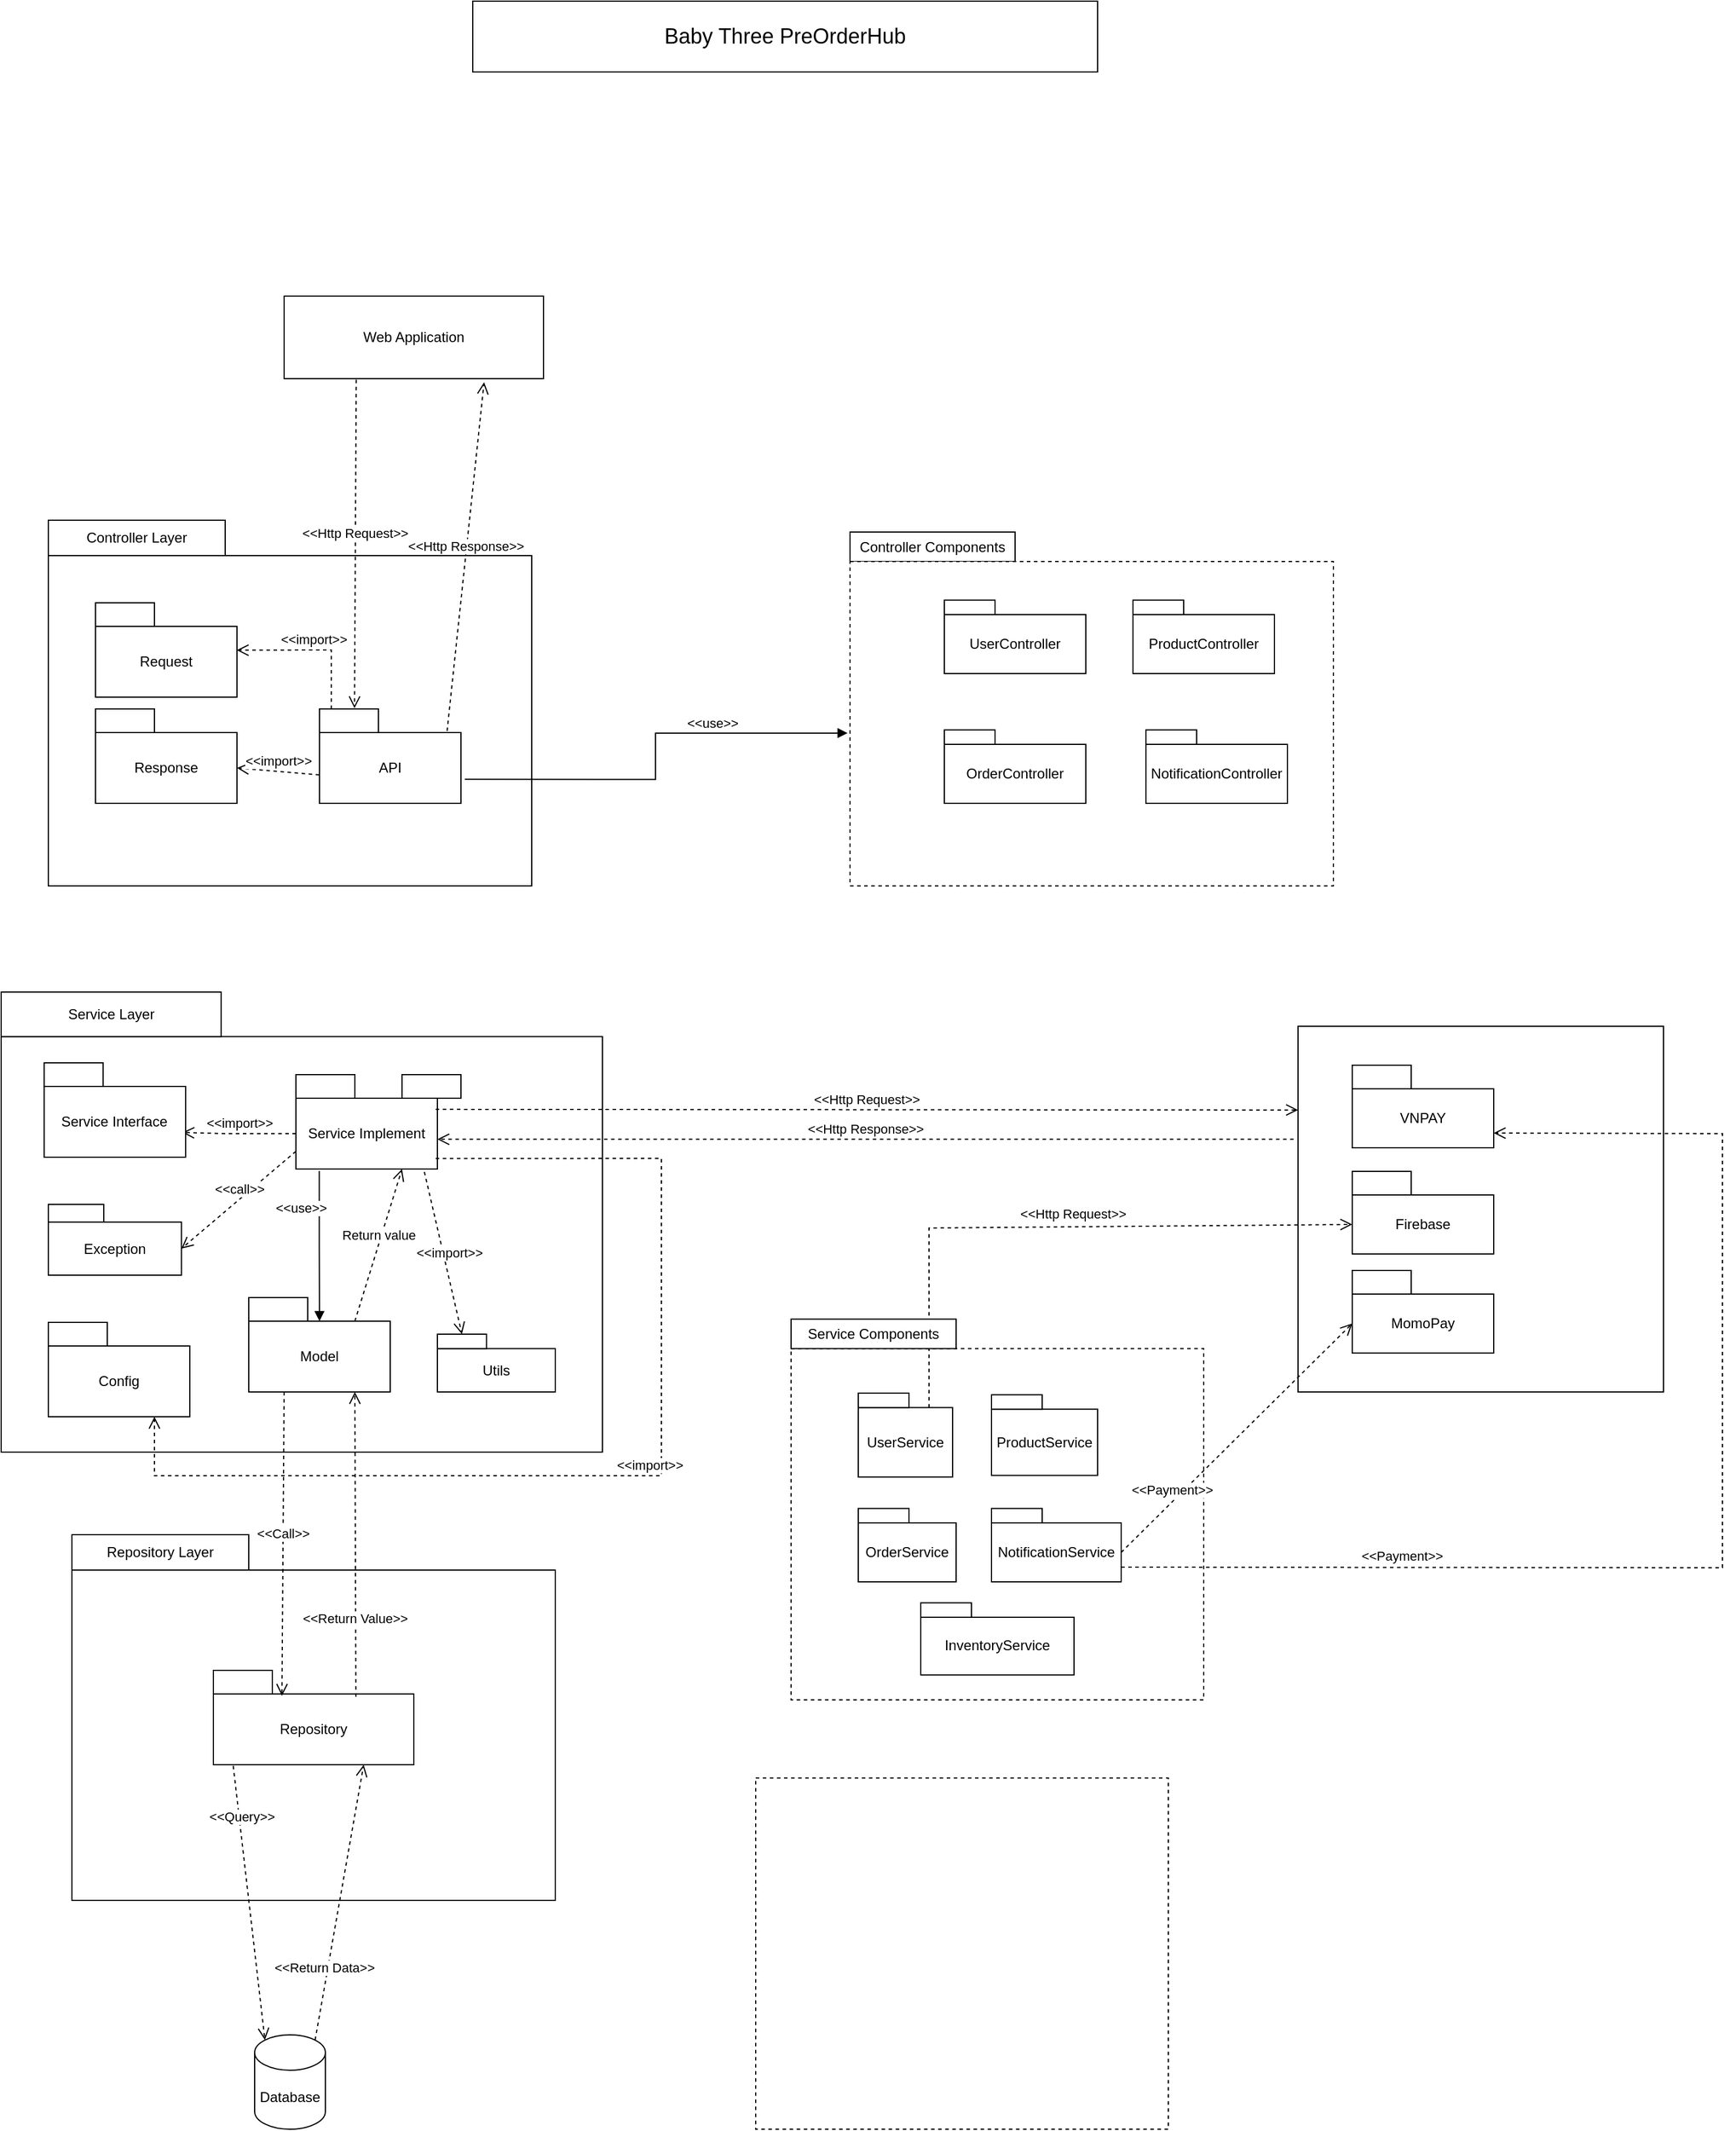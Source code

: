 <mxfile version="26.0.16">
  <diagram name="Trang-1" id="3V1mbge0oOwgzor044g2">
    <mxGraphModel dx="1149" dy="691" grid="1" gridSize="10" guides="1" tooltips="1" connect="1" arrows="1" fold="1" page="1" pageScale="1" pageWidth="827" pageHeight="1169" math="0" shadow="0">
      <root>
        <mxCell id="0" />
        <mxCell id="1" parent="0" />
        <mxCell id="uCpHYPL4uAlhx9UP-cmn-113" value="" style="rounded=0;whiteSpace=wrap;html=1;dashed=1;" vertex="1" parent="1">
          <mxGeometry x="770" y="1172.25" width="350" height="297.75" as="geometry" />
        </mxCell>
        <mxCell id="uCpHYPL4uAlhx9UP-cmn-18" value="" style="rounded=0;whiteSpace=wrap;html=1;container=0;" vertex="1" parent="1">
          <mxGeometry x="100" y="907.742" width="510.0" height="352.258" as="geometry" />
        </mxCell>
        <mxCell id="uCpHYPL4uAlhx9UP-cmn-2" value="Web Application" style="rounded=0;whiteSpace=wrap;html=1;" vertex="1" parent="1">
          <mxGeometry x="340" y="280" width="220" height="70" as="geometry" />
        </mxCell>
        <mxCell id="uCpHYPL4uAlhx9UP-cmn-4" value="&lt;font style=&quot;font-size: 18px;&quot;&gt;Baby Three PreOrderHub&lt;/font&gt;" style="rounded=0;whiteSpace=wrap;html=1;" vertex="1" parent="1">
          <mxGeometry x="500" y="30" width="530" height="60" as="geometry" />
        </mxCell>
        <mxCell id="uCpHYPL4uAlhx9UP-cmn-21" value="" style="group" vertex="1" connectable="0" parent="1">
          <mxGeometry x="140" y="470" width="410" height="310" as="geometry" />
        </mxCell>
        <mxCell id="uCpHYPL4uAlhx9UP-cmn-16" value="" style="rounded=0;whiteSpace=wrap;html=1;" vertex="1" parent="uCpHYPL4uAlhx9UP-cmn-21">
          <mxGeometry y="30" width="410" height="280" as="geometry" />
        </mxCell>
        <mxCell id="uCpHYPL4uAlhx9UP-cmn-17" value="Controller Layer" style="rounded=0;whiteSpace=wrap;html=1;" vertex="1" parent="uCpHYPL4uAlhx9UP-cmn-21">
          <mxGeometry width="150" height="30" as="geometry" />
        </mxCell>
        <mxCell id="uCpHYPL4uAlhx9UP-cmn-25" value="Request" style="rounded=0;whiteSpace=wrap;html=1;" vertex="1" parent="uCpHYPL4uAlhx9UP-cmn-21">
          <mxGeometry x="40" y="90" width="120" height="60" as="geometry" />
        </mxCell>
        <mxCell id="uCpHYPL4uAlhx9UP-cmn-33" value="Response" style="rounded=0;whiteSpace=wrap;html=1;" vertex="1" parent="uCpHYPL4uAlhx9UP-cmn-21">
          <mxGeometry x="40" y="180" width="120" height="60" as="geometry" />
        </mxCell>
        <mxCell id="uCpHYPL4uAlhx9UP-cmn-34" value="API" style="rounded=0;whiteSpace=wrap;html=1;" vertex="1" parent="uCpHYPL4uAlhx9UP-cmn-21">
          <mxGeometry x="230" y="180" width="120" height="60" as="geometry" />
        </mxCell>
        <mxCell id="uCpHYPL4uAlhx9UP-cmn-50" value="" style="rounded=0;whiteSpace=wrap;html=1;" vertex="1" parent="uCpHYPL4uAlhx9UP-cmn-21">
          <mxGeometry x="40" y="70" width="50" height="20" as="geometry" />
        </mxCell>
        <mxCell id="uCpHYPL4uAlhx9UP-cmn-49" value="" style="rounded=0;whiteSpace=wrap;html=1;" vertex="1" parent="uCpHYPL4uAlhx9UP-cmn-21">
          <mxGeometry x="40" y="160" width="50" height="20" as="geometry" />
        </mxCell>
        <mxCell id="uCpHYPL4uAlhx9UP-cmn-48" value="" style="rounded=0;whiteSpace=wrap;html=1;" vertex="1" parent="uCpHYPL4uAlhx9UP-cmn-21">
          <mxGeometry x="230" y="160" width="50" height="20" as="geometry" />
        </mxCell>
        <mxCell id="uCpHYPL4uAlhx9UP-cmn-56" value="&amp;lt;&amp;lt;import&amp;gt;&amp;gt;" style="html=1;verticalAlign=bottom;endArrow=open;dashed=1;endSize=8;curved=0;rounded=0;entryX=1;entryY=0.5;entryDx=0;entryDy=0;exitX=-0.002;exitY=0.598;exitDx=0;exitDy=0;exitPerimeter=0;" edge="1" parent="uCpHYPL4uAlhx9UP-cmn-21" source="uCpHYPL4uAlhx9UP-cmn-34" target="uCpHYPL4uAlhx9UP-cmn-33">
          <mxGeometry relative="1" as="geometry">
            <mxPoint x="470" y="260" as="sourcePoint" />
            <mxPoint x="473" y="80" as="targetPoint" />
            <mxPoint as="offset" />
          </mxGeometry>
        </mxCell>
        <mxCell id="uCpHYPL4uAlhx9UP-cmn-24" value="" style="group" vertex="1" connectable="0" parent="1">
          <mxGeometry x="160" y="1330" width="410" height="310" as="geometry" />
        </mxCell>
        <mxCell id="uCpHYPL4uAlhx9UP-cmn-22" value="" style="rounded=0;whiteSpace=wrap;html=1;" vertex="1" parent="uCpHYPL4uAlhx9UP-cmn-24">
          <mxGeometry y="30" width="410" height="280" as="geometry" />
        </mxCell>
        <mxCell id="uCpHYPL4uAlhx9UP-cmn-23" value="Repository Layer" style="rounded=0;whiteSpace=wrap;html=1;" vertex="1" parent="uCpHYPL4uAlhx9UP-cmn-24">
          <mxGeometry width="150" height="30" as="geometry" />
        </mxCell>
        <mxCell id="uCpHYPL4uAlhx9UP-cmn-76" value="" style="group" vertex="1" connectable="0" parent="uCpHYPL4uAlhx9UP-cmn-24">
          <mxGeometry x="120" y="115" width="170" height="80" as="geometry" />
        </mxCell>
        <mxCell id="uCpHYPL4uAlhx9UP-cmn-77" value="Repository" style="rounded=0;whiteSpace=wrap;html=1;" vertex="1" parent="uCpHYPL4uAlhx9UP-cmn-76">
          <mxGeometry y="20" width="170" height="60" as="geometry" />
        </mxCell>
        <mxCell id="uCpHYPL4uAlhx9UP-cmn-78" value="" style="rounded=0;whiteSpace=wrap;html=1;" vertex="1" parent="uCpHYPL4uAlhx9UP-cmn-76">
          <mxGeometry width="50" height="20" as="geometry" />
        </mxCell>
        <mxCell id="uCpHYPL4uAlhx9UP-cmn-32" value="Request" style="rounded=0;whiteSpace=wrap;html=1;" vertex="1" parent="1">
          <mxGeometry x="180" y="560" width="120" height="60" as="geometry" />
        </mxCell>
        <mxCell id="uCpHYPL4uAlhx9UP-cmn-35" value="" style="group" vertex="1" connectable="0" parent="1">
          <mxGeometry x="1200" y="899" width="310" height="310" as="geometry" />
        </mxCell>
        <mxCell id="uCpHYPL4uAlhx9UP-cmn-10" value="" style="whiteSpace=wrap;html=1;aspect=fixed;" vertex="1" parent="uCpHYPL4uAlhx9UP-cmn-35">
          <mxGeometry width="310" height="310" as="geometry" />
        </mxCell>
        <mxCell id="uCpHYPL4uAlhx9UP-cmn-3" value="VNPAY" style="rounded=0;whiteSpace=wrap;html=1;" vertex="1" parent="uCpHYPL4uAlhx9UP-cmn-35">
          <mxGeometry x="46" y="53" width="120" height="50" as="geometry" />
        </mxCell>
        <mxCell id="uCpHYPL4uAlhx9UP-cmn-7" value="Firebase" style="rounded=0;whiteSpace=wrap;html=1;" vertex="1" parent="uCpHYPL4uAlhx9UP-cmn-35">
          <mxGeometry x="46" y="143" width="120" height="50" as="geometry" />
        </mxCell>
        <mxCell id="uCpHYPL4uAlhx9UP-cmn-8" value="MomoPay" style="rounded=0;whiteSpace=wrap;html=1;" vertex="1" parent="uCpHYPL4uAlhx9UP-cmn-35">
          <mxGeometry x="46" y="227" width="120" height="50" as="geometry" />
        </mxCell>
        <mxCell id="uCpHYPL4uAlhx9UP-cmn-12" value="" style="rounded=0;whiteSpace=wrap;html=1;" vertex="1" parent="uCpHYPL4uAlhx9UP-cmn-35">
          <mxGeometry x="46" y="33" width="50" height="20" as="geometry" />
        </mxCell>
        <mxCell id="uCpHYPL4uAlhx9UP-cmn-13" value="" style="rounded=0;whiteSpace=wrap;html=1;" vertex="1" parent="uCpHYPL4uAlhx9UP-cmn-35">
          <mxGeometry x="46" y="123" width="50" height="20" as="geometry" />
        </mxCell>
        <mxCell id="uCpHYPL4uAlhx9UP-cmn-15" value="" style="rounded=0;whiteSpace=wrap;html=1;" vertex="1" parent="uCpHYPL4uAlhx9UP-cmn-35">
          <mxGeometry x="46" y="207" width="50" height="20" as="geometry" />
        </mxCell>
        <mxCell id="uCpHYPL4uAlhx9UP-cmn-38" value="InventoryService" style="rounded=0;whiteSpace=wrap;html=1;" vertex="1" parent="1">
          <mxGeometry x="880" y="1400" width="130" height="48.88" as="geometry" />
        </mxCell>
        <mxCell id="uCpHYPL4uAlhx9UP-cmn-39" value="NotificationService" style="rounded=0;whiteSpace=wrap;html=1;" vertex="1" parent="1">
          <mxGeometry x="940" y="1320" width="110" height="50" as="geometry" />
        </mxCell>
        <mxCell id="uCpHYPL4uAlhx9UP-cmn-40" value="OrderService" style="rounded=0;whiteSpace=wrap;html=1;" vertex="1" parent="1">
          <mxGeometry x="827" y="1320" width="83" height="50" as="geometry" />
        </mxCell>
        <mxCell id="uCpHYPL4uAlhx9UP-cmn-41" value="ProductService" style="rounded=0;whiteSpace=wrap;html=1;" vertex="1" parent="1">
          <mxGeometry x="940" y="1223.62" width="90" height="56.12" as="geometry" />
        </mxCell>
        <mxCell id="uCpHYPL4uAlhx9UP-cmn-42" value="UserService" style="rounded=0;whiteSpace=wrap;html=1;" vertex="1" parent="1">
          <mxGeometry x="827" y="1222.24" width="80" height="58.88" as="geometry" />
        </mxCell>
        <mxCell id="uCpHYPL4uAlhx9UP-cmn-54" value="&amp;lt;&amp;lt;Http Response&amp;gt;&amp;gt;" style="html=1;verticalAlign=bottom;endArrow=open;dashed=1;endSize=8;curved=0;rounded=0;exitX=0.902;exitY=-0.021;exitDx=0;exitDy=0;exitPerimeter=0;entryX=0.771;entryY=1.043;entryDx=0;entryDy=0;entryPerimeter=0;" edge="1" parent="1" source="uCpHYPL4uAlhx9UP-cmn-34" target="uCpHYPL4uAlhx9UP-cmn-2">
          <mxGeometry relative="1" as="geometry">
            <mxPoint x="610" y="450" as="sourcePoint" />
            <mxPoint x="530" y="450" as="targetPoint" />
            <mxPoint as="offset" />
          </mxGeometry>
        </mxCell>
        <mxCell id="uCpHYPL4uAlhx9UP-cmn-55" value="&amp;lt;&amp;lt;Http Request&amp;gt;&amp;gt;" style="html=1;verticalAlign=bottom;endArrow=open;dashed=1;endSize=8;curved=0;rounded=0;entryX=0.594;entryY=-0.029;entryDx=0;entryDy=0;entryPerimeter=0;exitX=0.278;exitY=1.012;exitDx=0;exitDy=0;exitPerimeter=0;" edge="1" parent="1" source="uCpHYPL4uAlhx9UP-cmn-2" target="uCpHYPL4uAlhx9UP-cmn-48">
          <mxGeometry relative="1" as="geometry">
            <mxPoint x="650" y="640" as="sourcePoint" />
            <mxPoint x="653" y="350" as="targetPoint" />
            <mxPoint as="offset" />
          </mxGeometry>
        </mxCell>
        <mxCell id="uCpHYPL4uAlhx9UP-cmn-57" value="&amp;lt;&amp;lt;import&amp;gt;&amp;gt;" style="html=1;verticalAlign=bottom;endArrow=open;dashed=1;endSize=8;curved=0;rounded=0;entryX=0.998;entryY=0.336;entryDx=0;entryDy=0;entryPerimeter=0;" edge="1" parent="1" target="uCpHYPL4uAlhx9UP-cmn-32">
          <mxGeometry relative="1" as="geometry">
            <mxPoint x="380" y="630" as="sourcePoint" />
            <mxPoint x="763" y="585" as="targetPoint" />
            <mxPoint as="offset" />
            <Array as="points">
              <mxPoint x="380" y="580" />
            </Array>
          </mxGeometry>
        </mxCell>
        <mxCell id="uCpHYPL4uAlhx9UP-cmn-19" value="Service Layer" style="rounded=0;whiteSpace=wrap;html=1;container=0;" vertex="1" parent="1">
          <mxGeometry x="100" y="870" width="186.585" height="37.742" as="geometry" />
        </mxCell>
        <mxCell id="uCpHYPL4uAlhx9UP-cmn-79" value="&amp;lt;&amp;lt;import&amp;gt;&amp;gt;" style="html=1;verticalAlign=bottom;endArrow=open;dashed=1;endSize=8;curved=0;rounded=0;entryX=0.977;entryY=0.65;entryDx=0;entryDy=0;entryPerimeter=0;exitX=0;exitY=0.5;exitDx=0;exitDy=0;" edge="1" parent="1" source="uCpHYPL4uAlhx9UP-cmn-62" target="uCpHYPL4uAlhx9UP-cmn-58">
          <mxGeometry relative="1" as="geometry">
            <mxPoint x="370" y="990" as="sourcePoint" />
            <mxPoint x="260" y="990" as="targetPoint" />
            <mxPoint as="offset" />
            <Array as="points">
              <mxPoint x="340" y="990" />
              <mxPoint x="290" y="990" />
            </Array>
          </mxGeometry>
        </mxCell>
        <mxCell id="uCpHYPL4uAlhx9UP-cmn-65" value="Exception" style="rounded=0;whiteSpace=wrap;html=1;container=0;" vertex="1" parent="1">
          <mxGeometry x="140.001" y="1065" width="112.873" height="45" as="geometry" />
        </mxCell>
        <mxCell id="uCpHYPL4uAlhx9UP-cmn-66" value="" style="rounded=0;whiteSpace=wrap;html=1;container=0;" vertex="1" parent="1">
          <mxGeometry x="140.001" y="1050" width="47.03" height="15" as="geometry" />
        </mxCell>
        <mxCell id="uCpHYPL4uAlhx9UP-cmn-63" value="" style="rounded=0;whiteSpace=wrap;html=1;container=0;" vertex="1" parent="1">
          <mxGeometry x="440" y="940" width="50" height="20" as="geometry" />
        </mxCell>
        <mxCell id="uCpHYPL4uAlhx9UP-cmn-62" value="Service Implement" style="rounded=0;whiteSpace=wrap;html=1;container=0;" vertex="1" parent="1">
          <mxGeometry x="350" y="960" width="120" height="60" as="geometry" />
        </mxCell>
        <mxCell id="uCpHYPL4uAlhx9UP-cmn-47" value="" style="rounded=0;whiteSpace=wrap;html=1;container=0;" vertex="1" parent="1">
          <mxGeometry x="350" y="940" width="50" height="20" as="geometry" />
        </mxCell>
        <mxCell id="uCpHYPL4uAlhx9UP-cmn-83" value="&amp;lt;&amp;lt;call&amp;gt;&amp;gt;" style="html=1;verticalAlign=bottom;endArrow=open;dashed=1;endSize=8;curved=0;rounded=0;entryX=1;entryY=0.5;entryDx=0;entryDy=0;exitX=0;exitY=0.75;exitDx=0;exitDy=0;" edge="1" parent="1" source="uCpHYPL4uAlhx9UP-cmn-62" target="uCpHYPL4uAlhx9UP-cmn-65">
          <mxGeometry relative="1" as="geometry">
            <mxPoint x="320" y="1060" as="sourcePoint" />
            <mxPoint x="240" y="1060" as="targetPoint" />
          </mxGeometry>
        </mxCell>
        <mxCell id="uCpHYPL4uAlhx9UP-cmn-58" value="Service Interface" style="rounded=0;whiteSpace=wrap;html=1;container=0;" vertex="1" parent="1">
          <mxGeometry x="136.44" y="950" width="120" height="60" as="geometry" />
        </mxCell>
        <mxCell id="uCpHYPL4uAlhx9UP-cmn-59" value="" style="rounded=0;whiteSpace=wrap;html=1;container=0;" vertex="1" parent="1">
          <mxGeometry x="136.44" y="930" width="50" height="20" as="geometry" />
        </mxCell>
        <mxCell id="uCpHYPL4uAlhx9UP-cmn-71" value="Config" style="rounded=0;whiteSpace=wrap;html=1;container=0;" vertex="1" parent="1">
          <mxGeometry x="140" y="1170" width="120" height="60" as="geometry" />
        </mxCell>
        <mxCell id="uCpHYPL4uAlhx9UP-cmn-72" value="" style="rounded=0;whiteSpace=wrap;html=1;container=0;" vertex="1" parent="1">
          <mxGeometry x="140" y="1150" width="50" height="20" as="geometry" />
        </mxCell>
        <mxCell id="uCpHYPL4uAlhx9UP-cmn-74" value="Model" style="rounded=0;whiteSpace=wrap;html=1;container=0;" vertex="1" parent="1">
          <mxGeometry x="310" y="1149" width="120" height="60" as="geometry" />
        </mxCell>
        <mxCell id="uCpHYPL4uAlhx9UP-cmn-75" value="" style="rounded=0;whiteSpace=wrap;html=1;container=0;" vertex="1" parent="1">
          <mxGeometry x="310" y="1129" width="50" height="20" as="geometry" />
        </mxCell>
        <mxCell id="uCpHYPL4uAlhx9UP-cmn-68" value="Utils" style="rounded=0;whiteSpace=wrap;html=1;container=0;" vertex="1" parent="1">
          <mxGeometry x="470" y="1172.25" width="100" height="36.75" as="geometry" />
        </mxCell>
        <mxCell id="uCpHYPL4uAlhx9UP-cmn-69" value="" style="rounded=0;whiteSpace=wrap;html=1;container=0;" vertex="1" parent="1">
          <mxGeometry x="470" y="1160" width="41.667" height="12.25" as="geometry" />
        </mxCell>
        <mxCell id="uCpHYPL4uAlhx9UP-cmn-85" value="&amp;lt;&amp;lt;use&amp;gt;&amp;gt;" style="endArrow=block;endFill=1;html=1;edgeStyle=orthogonalEdgeStyle;align=left;verticalAlign=top;rounded=0;exitX=0.165;exitY=1.027;exitDx=0;exitDy=0;exitPerimeter=0;entryX=0.5;entryY=0;entryDx=0;entryDy=0;" edge="1" parent="1" source="uCpHYPL4uAlhx9UP-cmn-62" target="uCpHYPL4uAlhx9UP-cmn-74">
          <mxGeometry x="-0.712" y="-40" relative="1" as="geometry">
            <mxPoint x="630" y="970" as="sourcePoint" />
            <mxPoint x="790" y="970" as="targetPoint" />
            <mxPoint x="1" as="offset" />
          </mxGeometry>
        </mxCell>
        <mxCell id="uCpHYPL4uAlhx9UP-cmn-87" value="Return value" style="html=1;verticalAlign=bottom;endArrow=open;dashed=1;endSize=8;curved=0;rounded=0;exitX=0.75;exitY=0;exitDx=0;exitDy=0;entryX=0.75;entryY=1;entryDx=0;entryDy=0;" edge="1" parent="1" source="uCpHYPL4uAlhx9UP-cmn-74" target="uCpHYPL4uAlhx9UP-cmn-62">
          <mxGeometry relative="1" as="geometry">
            <mxPoint x="584" y="1065" as="sourcePoint" />
            <mxPoint x="490" y="1070" as="targetPoint" />
            <mxPoint as="offset" />
            <Array as="points" />
          </mxGeometry>
        </mxCell>
        <mxCell id="uCpHYPL4uAlhx9UP-cmn-88" value="&amp;lt;&amp;lt;import&amp;gt;&amp;gt;" style="html=1;verticalAlign=bottom;endArrow=open;dashed=1;endSize=8;curved=0;rounded=0;entryX=0.5;entryY=0;entryDx=0;entryDy=0;exitX=0.908;exitY=1.041;exitDx=0;exitDy=0;exitPerimeter=0;" edge="1" parent="1" source="uCpHYPL4uAlhx9UP-cmn-62" target="uCpHYPL4uAlhx9UP-cmn-69">
          <mxGeometry x="0.137" y="3" relative="1" as="geometry">
            <mxPoint x="370" y="1010" as="sourcePoint" />
            <mxPoint x="276" y="1015" as="targetPoint" />
            <mxPoint as="offset" />
            <Array as="points" />
          </mxGeometry>
        </mxCell>
        <mxCell id="uCpHYPL4uAlhx9UP-cmn-89" value="&amp;lt;&amp;lt;import&amp;gt;&amp;gt;" style="html=1;verticalAlign=bottom;endArrow=open;dashed=1;endSize=8;curved=0;rounded=0;exitX=0.988;exitY=0.853;exitDx=0;exitDy=0;exitPerimeter=0;entryX=0.75;entryY=1;entryDx=0;entryDy=0;" edge="1" parent="1" source="uCpHYPL4uAlhx9UP-cmn-62" target="uCpHYPL4uAlhx9UP-cmn-71">
          <mxGeometry relative="1" as="geometry">
            <mxPoint x="770" y="1065" as="sourcePoint" />
            <mxPoint x="180" y="1280" as="targetPoint" />
            <mxPoint as="offset" />
            <Array as="points">
              <mxPoint x="660" y="1011" />
              <mxPoint x="660" y="1280" />
              <mxPoint x="230" y="1280" />
            </Array>
          </mxGeometry>
        </mxCell>
        <mxCell id="uCpHYPL4uAlhx9UP-cmn-90" value="&amp;lt;&amp;lt;Http Request&amp;gt;&amp;gt;" style="html=1;verticalAlign=bottom;endArrow=open;dashed=1;endSize=8;curved=0;rounded=0;entryX=0;entryY=0.229;entryDx=0;entryDy=0;entryPerimeter=0;exitX=0.988;exitY=0.157;exitDx=0;exitDy=0;exitPerimeter=0;" edge="1" parent="1" source="uCpHYPL4uAlhx9UP-cmn-62" target="uCpHYPL4uAlhx9UP-cmn-10">
          <mxGeometry relative="1" as="geometry">
            <mxPoint x="840" y="1070" as="sourcePoint" />
            <mxPoint x="839" y="1348" as="targetPoint" />
            <mxPoint as="offset" />
          </mxGeometry>
        </mxCell>
        <mxCell id="uCpHYPL4uAlhx9UP-cmn-91" value="&amp;lt;&amp;lt;Http Response&amp;gt;&amp;gt;" style="html=1;verticalAlign=bottom;endArrow=open;dashed=1;endSize=8;curved=0;rounded=0;exitX=-0.012;exitY=0.309;exitDx=0;exitDy=0;exitPerimeter=0;entryX=1;entryY=0.58;entryDx=0;entryDy=0;entryPerimeter=0;" edge="1" parent="1" source="uCpHYPL4uAlhx9UP-cmn-10" target="uCpHYPL4uAlhx9UP-cmn-62">
          <mxGeometry relative="1" as="geometry">
            <mxPoint x="840" y="1376" as="sourcePoint" />
            <mxPoint x="872" y="1080" as="targetPoint" />
            <mxPoint as="offset" />
          </mxGeometry>
        </mxCell>
        <mxCell id="uCpHYPL4uAlhx9UP-cmn-92" value="&amp;lt;&amp;lt;Call&amp;gt;&amp;gt;" style="html=1;verticalAlign=bottom;endArrow=open;dashed=1;endSize=8;curved=0;rounded=0;exitX=0.25;exitY=1;exitDx=0;exitDy=0;entryX=0.342;entryY=0.027;entryDx=0;entryDy=0;entryPerimeter=0;" edge="1" parent="1" source="uCpHYPL4uAlhx9UP-cmn-74" target="uCpHYPL4uAlhx9UP-cmn-77">
          <mxGeometry relative="1" as="geometry">
            <mxPoint x="730" y="1440" as="sourcePoint" />
            <mxPoint x="650" y="1440" as="targetPoint" />
          </mxGeometry>
        </mxCell>
        <mxCell id="uCpHYPL4uAlhx9UP-cmn-93" value="&amp;lt;&amp;lt;Return Value&amp;gt;&amp;gt;" style="html=1;verticalAlign=bottom;endArrow=open;dashed=1;endSize=8;curved=0;rounded=0;entryX=0.75;entryY=1;entryDx=0;entryDy=0;exitX=0.711;exitY=0.039;exitDx=0;exitDy=0;exitPerimeter=0;" edge="1" parent="1" source="uCpHYPL4uAlhx9UP-cmn-77" target="uCpHYPL4uAlhx9UP-cmn-74">
          <mxGeometry x="-0.556" y="1" relative="1" as="geometry">
            <mxPoint x="740" y="1520" as="sourcePoint" />
            <mxPoint x="600" y="1520" as="targetPoint" />
            <mxPoint as="offset" />
          </mxGeometry>
        </mxCell>
        <mxCell id="uCpHYPL4uAlhx9UP-cmn-95" value="&amp;lt;&amp;lt;Query&amp;gt;&amp;gt;" style="html=1;verticalAlign=bottom;endArrow=open;dashed=1;endSize=8;curved=0;rounded=0;entryX=0.145;entryY=0;entryDx=0;entryDy=4.35;exitX=0.099;exitY=1.016;exitDx=0;exitDy=0;exitPerimeter=0;entryPerimeter=0;" edge="1" parent="1" source="uCpHYPL4uAlhx9UP-cmn-77" target="uCpHYPL4uAlhx9UP-cmn-96">
          <mxGeometry x="-0.556" y="1" relative="1" as="geometry">
            <mxPoint x="781" y="1808" as="sourcePoint" />
            <mxPoint x="780" y="1550" as="targetPoint" />
            <mxPoint as="offset" />
          </mxGeometry>
        </mxCell>
        <mxCell id="uCpHYPL4uAlhx9UP-cmn-96" value="Database" style="shape=cylinder3;whiteSpace=wrap;html=1;boundedLbl=1;backgroundOutline=1;size=15;" vertex="1" parent="1">
          <mxGeometry x="315.0" y="1754" width="60" height="80" as="geometry" />
        </mxCell>
        <mxCell id="uCpHYPL4uAlhx9UP-cmn-98" value="&amp;lt;&amp;lt;Return Data&amp;gt;&amp;gt;" style="html=1;verticalAlign=bottom;endArrow=open;dashed=1;endSize=8;curved=0;rounded=0;entryX=0.75;entryY=1;entryDx=0;entryDy=0;exitX=0.855;exitY=0;exitDx=0;exitDy=4.35;exitPerimeter=0;" edge="1" parent="1" source="uCpHYPL4uAlhx9UP-cmn-96" target="uCpHYPL4uAlhx9UP-cmn-77">
          <mxGeometry x="-0.556" y="1" relative="1" as="geometry">
            <mxPoint x="671" y="1738" as="sourcePoint" />
            <mxPoint x="670" y="1480" as="targetPoint" />
            <mxPoint as="offset" />
          </mxGeometry>
        </mxCell>
        <mxCell id="uCpHYPL4uAlhx9UP-cmn-104" value="" style="group" vertex="1" connectable="0" parent="1">
          <mxGeometry x="820" y="480" width="410" height="300" as="geometry" />
        </mxCell>
        <mxCell id="uCpHYPL4uAlhx9UP-cmn-46" value="Controller Components" style="rounded=0;whiteSpace=wrap;html=1;" vertex="1" parent="uCpHYPL4uAlhx9UP-cmn-104">
          <mxGeometry width="140" height="25" as="geometry" />
        </mxCell>
        <mxCell id="uCpHYPL4uAlhx9UP-cmn-103" value="" style="rounded=0;whiteSpace=wrap;html=1;dashed=1;" vertex="1" parent="uCpHYPL4uAlhx9UP-cmn-104">
          <mxGeometry y="25" width="410" height="275" as="geometry" />
        </mxCell>
        <mxCell id="uCpHYPL4uAlhx9UP-cmn-44" value="UserController" style="rounded=0;whiteSpace=wrap;html=1;" vertex="1" parent="uCpHYPL4uAlhx9UP-cmn-104">
          <mxGeometry x="80" y="70" width="120" height="50" as="geometry" />
        </mxCell>
        <mxCell id="uCpHYPL4uAlhx9UP-cmn-109" value="ProductController" style="rounded=0;whiteSpace=wrap;html=1;" vertex="1" parent="uCpHYPL4uAlhx9UP-cmn-104">
          <mxGeometry x="240" y="70" width="120" height="50" as="geometry" />
        </mxCell>
        <mxCell id="uCpHYPL4uAlhx9UP-cmn-108" value="OrderController" style="rounded=0;whiteSpace=wrap;html=1;" vertex="1" parent="uCpHYPL4uAlhx9UP-cmn-104">
          <mxGeometry x="80" y="180" width="120" height="50" as="geometry" />
        </mxCell>
        <mxCell id="uCpHYPL4uAlhx9UP-cmn-107" value="NotificationController" style="rounded=0;whiteSpace=wrap;html=1;" vertex="1" parent="uCpHYPL4uAlhx9UP-cmn-104">
          <mxGeometry x="251" y="180" width="120" height="50" as="geometry" />
        </mxCell>
        <mxCell id="uCpHYPL4uAlhx9UP-cmn-127" value="" style="rounded=0;whiteSpace=wrap;html=1;" vertex="1" parent="uCpHYPL4uAlhx9UP-cmn-104">
          <mxGeometry x="80" y="57.76" width="43" height="12.24" as="geometry" />
        </mxCell>
        <mxCell id="uCpHYPL4uAlhx9UP-cmn-128" value="" style="rounded=0;whiteSpace=wrap;html=1;" vertex="1" parent="uCpHYPL4uAlhx9UP-cmn-104">
          <mxGeometry x="240" y="57.76" width="43" height="12.24" as="geometry" />
        </mxCell>
        <mxCell id="uCpHYPL4uAlhx9UP-cmn-129" value="" style="rounded=0;whiteSpace=wrap;html=1;" vertex="1" parent="uCpHYPL4uAlhx9UP-cmn-104">
          <mxGeometry x="251" y="167.76" width="43" height="12.24" as="geometry" />
        </mxCell>
        <mxCell id="uCpHYPL4uAlhx9UP-cmn-134" value="" style="rounded=0;whiteSpace=wrap;html=1;" vertex="1" parent="uCpHYPL4uAlhx9UP-cmn-104">
          <mxGeometry x="80" y="167.76" width="43" height="12.24" as="geometry" />
        </mxCell>
        <mxCell id="uCpHYPL4uAlhx9UP-cmn-112" value="&amp;lt;&amp;lt;use&amp;gt;&amp;gt;" style="endArrow=block;endFill=1;html=1;edgeStyle=orthogonalEdgeStyle;align=left;verticalAlign=top;rounded=0;exitX=1.027;exitY=0.661;exitDx=0;exitDy=0;exitPerimeter=0;entryX=-0.005;entryY=0.529;entryDx=0;entryDy=0;entryPerimeter=0;" edge="1" parent="1" source="uCpHYPL4uAlhx9UP-cmn-34" target="uCpHYPL4uAlhx9UP-cmn-103">
          <mxGeometry x="0.242" y="21" relative="1" as="geometry">
            <mxPoint x="660" y="600" as="sourcePoint" />
            <mxPoint x="660" y="727" as="targetPoint" />
            <mxPoint as="offset" />
          </mxGeometry>
        </mxCell>
        <mxCell id="uCpHYPL4uAlhx9UP-cmn-115" value="&amp;lt;&amp;lt;Payment&amp;gt;&amp;gt;" style="html=1;verticalAlign=bottom;endArrow=open;dashed=1;endSize=8;curved=0;rounded=0;entryX=0;entryY=0.5;entryDx=0;entryDy=0;exitX=1;exitY=0.5;exitDx=0;exitDy=0;" edge="1" parent="1" source="uCpHYPL4uAlhx9UP-cmn-39" target="uCpHYPL4uAlhx9UP-cmn-8">
          <mxGeometry x="-0.556" y="1" relative="1" as="geometry">
            <mxPoint x="1270" y="1513" as="sourcePoint" />
            <mxPoint x="1312" y="1280" as="targetPoint" />
            <mxPoint as="offset" />
          </mxGeometry>
        </mxCell>
        <mxCell id="uCpHYPL4uAlhx9UP-cmn-116" value="&amp;lt;&amp;lt;Payment&amp;gt;&amp;gt;" style="html=1;verticalAlign=bottom;endArrow=open;dashed=1;endSize=8;curved=0;rounded=0;exitX=1;exitY=0.75;exitDx=0;exitDy=0;entryX=1;entryY=0.75;entryDx=0;entryDy=0;" edge="1" parent="1" source="uCpHYPL4uAlhx9UP-cmn-39" target="uCpHYPL4uAlhx9UP-cmn-3">
          <mxGeometry x="-0.556" y="1" relative="1" as="geometry">
            <mxPoint x="1400" y="1543" as="sourcePoint" />
            <mxPoint x="1560" y="940" as="targetPoint" />
            <mxPoint as="offset" />
            <Array as="points">
              <mxPoint x="1560" y="1358" />
              <mxPoint x="1560" y="990" />
            </Array>
          </mxGeometry>
        </mxCell>
        <mxCell id="uCpHYPL4uAlhx9UP-cmn-117" value="&amp;lt;&amp;lt;Http Request&amp;gt;&amp;gt;" style="html=1;verticalAlign=bottom;endArrow=open;dashed=1;endSize=8;curved=0;rounded=0;entryX=0;entryY=0.5;entryDx=0;entryDy=0;exitX=0.75;exitY=0;exitDx=0;exitDy=0;" edge="1" parent="1" source="uCpHYPL4uAlhx9UP-cmn-42" target="uCpHYPL4uAlhx9UP-cmn-7">
          <mxGeometry x="0.074" y="2" relative="1" as="geometry">
            <mxPoint x="890" y="1106" as="sourcePoint" />
            <mxPoint x="1621" y="1107" as="targetPoint" />
            <mxPoint as="offset" />
            <Array as="points">
              <mxPoint x="887" y="1070" />
            </Array>
          </mxGeometry>
        </mxCell>
        <mxCell id="uCpHYPL4uAlhx9UP-cmn-118" value="" style="rounded=0;whiteSpace=wrap;html=1;" vertex="1" parent="1">
          <mxGeometry x="827" y="1210" width="43" height="12.24" as="geometry" />
        </mxCell>
        <mxCell id="uCpHYPL4uAlhx9UP-cmn-120" value="" style="rounded=0;whiteSpace=wrap;html=1;" vertex="1" parent="1">
          <mxGeometry x="940" y="1211.38" width="43" height="12.24" as="geometry" />
        </mxCell>
        <mxCell id="uCpHYPL4uAlhx9UP-cmn-121" value="" style="rounded=0;whiteSpace=wrap;html=1;" vertex="1" parent="1">
          <mxGeometry x="880" y="1387.76" width="43" height="12.24" as="geometry" />
        </mxCell>
        <mxCell id="uCpHYPL4uAlhx9UP-cmn-122" value="" style="rounded=0;whiteSpace=wrap;html=1;" vertex="1" parent="1">
          <mxGeometry x="940" y="1307.76" width="43" height="12.24" as="geometry" />
        </mxCell>
        <mxCell id="uCpHYPL4uAlhx9UP-cmn-123" value="" style="rounded=0;whiteSpace=wrap;html=1;" vertex="1" parent="1">
          <mxGeometry x="827" y="1307.76" width="43" height="12.24" as="geometry" />
        </mxCell>
        <mxCell id="uCpHYPL4uAlhx9UP-cmn-135" value="" style="rounded=0;whiteSpace=wrap;html=1;dashed=1;" vertex="1" parent="1">
          <mxGeometry x="740" y="1536.25" width="350" height="297.75" as="geometry" />
        </mxCell>
        <mxCell id="uCpHYPL4uAlhx9UP-cmn-147" value="Service Components" style="rounded=0;whiteSpace=wrap;html=1;" vertex="1" parent="1">
          <mxGeometry x="770" y="1147.25" width="140" height="25" as="geometry" />
        </mxCell>
      </root>
    </mxGraphModel>
  </diagram>
</mxfile>
